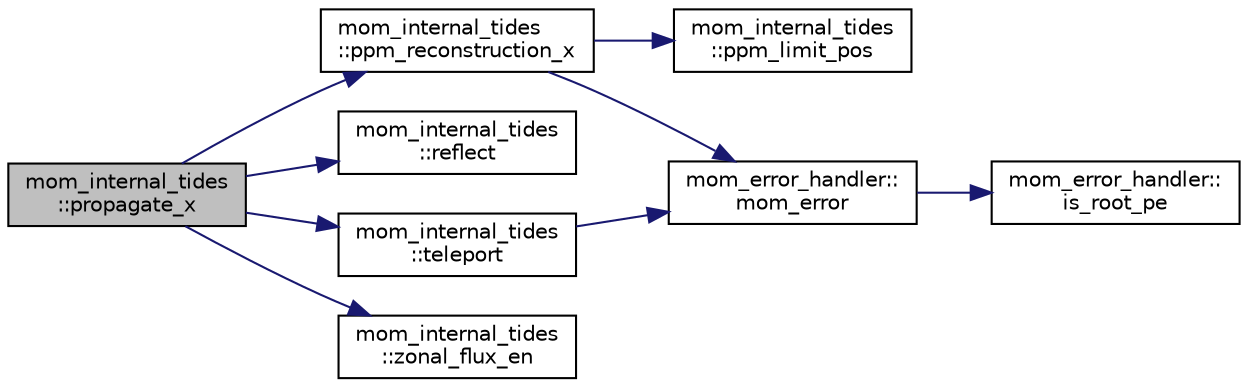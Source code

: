 digraph "mom_internal_tides::propagate_x"
{
 // INTERACTIVE_SVG=YES
 // LATEX_PDF_SIZE
  edge [fontname="Helvetica",fontsize="10",labelfontname="Helvetica",labelfontsize="10"];
  node [fontname="Helvetica",fontsize="10",shape=record];
  rankdir="LR";
  Node1 [label="mom_internal_tides\l::propagate_x",height=0.2,width=0.4,color="black", fillcolor="grey75", style="filled", fontcolor="black",tooltip="Propagates the internal wave energy in the logical x-direction."];
  Node1 -> Node2 [color="midnightblue",fontsize="10",style="solid",fontname="Helvetica"];
  Node2 [label="mom_internal_tides\l::ppm_reconstruction_x",height=0.2,width=0.4,color="black", fillcolor="white", style="filled",URL="$namespacemom__internal__tides.html#afa863318cc960c0be08672731ce6f225",tooltip="Calculates left/right edge values for PPM reconstruction in x-direction."];
  Node2 -> Node3 [color="midnightblue",fontsize="10",style="solid",fontname="Helvetica"];
  Node3 [label="mom_error_handler::\lmom_error",height=0.2,width=0.4,color="black", fillcolor="white", style="filled",URL="$namespacemom__error__handler.html#a460cfb79a06c29fc249952c2a3710d67",tooltip="This provides a convenient interface for writing an mpp_error message with run-time filter based on a..."];
  Node3 -> Node4 [color="midnightblue",fontsize="10",style="solid",fontname="Helvetica"];
  Node4 [label="mom_error_handler::\lis_root_pe",height=0.2,width=0.4,color="black", fillcolor="white", style="filled",URL="$namespacemom__error__handler.html#ad5f00a53059c72fe2332d1436c80ca71",tooltip="This returns .true. if the current PE is the root PE."];
  Node2 -> Node5 [color="midnightblue",fontsize="10",style="solid",fontname="Helvetica"];
  Node5 [label="mom_internal_tides\l::ppm_limit_pos",height=0.2,width=0.4,color="black", fillcolor="white", style="filled",URL="$namespacemom__internal__tides.html#a16dd5b071e0fc87eb04c32f602c08aa5",tooltip="Limits the left/right edge values of the PPM reconstruction to give a reconstruction that is positive..."];
  Node1 -> Node6 [color="midnightblue",fontsize="10",style="solid",fontname="Helvetica"];
  Node6 [label="mom_internal_tides\l::reflect",height=0.2,width=0.4,color="black", fillcolor="white", style="filled",URL="$namespacemom__internal__tides.html#a6c622bfe3863b8fcea98c78104477491",tooltip="Reflection of the internal waves at a single frequency."];
  Node1 -> Node7 [color="midnightblue",fontsize="10",style="solid",fontname="Helvetica"];
  Node7 [label="mom_internal_tides\l::teleport",height=0.2,width=0.4,color="black", fillcolor="white", style="filled",URL="$namespacemom__internal__tides.html#a0a20d26531e245a26385d1c056b6a5b6",tooltip="Moves energy across lines of partial reflection to prevent reflection of energy that is supposed to g..."];
  Node7 -> Node3 [color="midnightblue",fontsize="10",style="solid",fontname="Helvetica"];
  Node1 -> Node8 [color="midnightblue",fontsize="10",style="solid",fontname="Helvetica"];
  Node8 [label="mom_internal_tides\l::zonal_flux_en",height=0.2,width=0.4,color="black", fillcolor="white", style="filled",URL="$namespacemom__internal__tides.html#a11b6fedbef7fd03428f8dfc404252792",tooltip="Evaluates the zonal mass or volume fluxes in a layer."];
}
